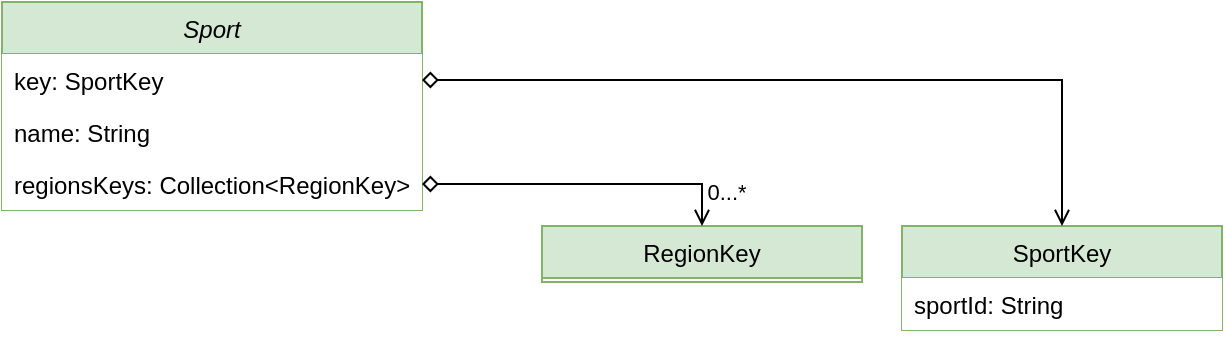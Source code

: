 <mxfile version="26.0.9" pages="8">
  <diagram name="Sport" id="K0u8gETqEqzT05I1XVtG">
    <mxGraphModel dx="1434" dy="836" grid="1" gridSize="10" guides="1" tooltips="1" connect="1" arrows="1" fold="1" page="1" pageScale="1" pageWidth="827" pageHeight="1169" math="0" shadow="0">
      <root>
        <mxCell id="_UAuNbgfbhMRq0pLeYgJ-0" />
        <mxCell id="_UAuNbgfbhMRq0pLeYgJ-1" parent="_UAuNbgfbhMRq0pLeYgJ-0" />
        <mxCell id="_UAuNbgfbhMRq0pLeYgJ-2" value="Sport" style="swimlane;fontStyle=2;align=center;verticalAlign=top;childLayout=stackLayout;horizontal=1;startSize=26;horizontalStack=0;resizeParent=1;resizeLast=0;collapsible=1;marginBottom=0;rounded=0;shadow=0;strokeWidth=1;fillColor=#d5e8d4;strokeColor=#82b366;" parent="_UAuNbgfbhMRq0pLeYgJ-1" vertex="1">
          <mxGeometry x="170" y="120" width="210" height="104" as="geometry">
            <mxRectangle x="220" y="120" width="160" height="26" as="alternateBounds" />
          </mxGeometry>
        </mxCell>
        <mxCell id="_UAuNbgfbhMRq0pLeYgJ-3" value="key: SportKey" style="text;align=left;verticalAlign=top;spacingLeft=4;spacingRight=4;overflow=hidden;rotatable=0;points=[[0,0.5],[1,0.5]];portConstraint=eastwest;fillColor=default;" parent="_UAuNbgfbhMRq0pLeYgJ-2" vertex="1">
          <mxGeometry y="26" width="210" height="26" as="geometry" />
        </mxCell>
        <mxCell id="_UAuNbgfbhMRq0pLeYgJ-4" value="name: String" style="text;align=left;verticalAlign=top;spacingLeft=4;spacingRight=4;overflow=hidden;rotatable=0;points=[[0,0.5],[1,0.5]];portConstraint=eastwest;rounded=0;shadow=0;html=0;fillColor=default;" parent="_UAuNbgfbhMRq0pLeYgJ-2" vertex="1">
          <mxGeometry y="52" width="210" height="26" as="geometry" />
        </mxCell>
        <mxCell id="_UAuNbgfbhMRq0pLeYgJ-5" value="regionsKeys: Collection&lt;RegionKey&gt;" style="text;align=left;verticalAlign=top;spacingLeft=4;spacingRight=4;overflow=hidden;rotatable=0;points=[[0,0.5],[1,0.5]];portConstraint=eastwest;rounded=0;shadow=0;html=0;fillColor=default;" parent="_UAuNbgfbhMRq0pLeYgJ-2" vertex="1">
          <mxGeometry y="78" width="210" height="26" as="geometry" />
        </mxCell>
        <mxCell id="_UAuNbgfbhMRq0pLeYgJ-19" value="SportKey" style="swimlane;fontStyle=0;align=center;verticalAlign=top;childLayout=stackLayout;horizontal=1;startSize=26;horizontalStack=0;resizeParent=1;resizeLast=0;collapsible=1;marginBottom=0;rounded=0;shadow=0;strokeWidth=1;fillColor=#d5e8d4;strokeColor=#82b366;" parent="_UAuNbgfbhMRq0pLeYgJ-1" vertex="1">
          <mxGeometry x="620" y="232" width="160" height="52" as="geometry">
            <mxRectangle x="550" y="140" width="160" height="26" as="alternateBounds" />
          </mxGeometry>
        </mxCell>
        <mxCell id="_UAuNbgfbhMRq0pLeYgJ-20" value="sportId: String" style="text;align=left;verticalAlign=top;spacingLeft=4;spacingRight=4;overflow=hidden;rotatable=0;points=[[0,0.5],[1,0.5]];portConstraint=eastwest;fillColor=default;" parent="_UAuNbgfbhMRq0pLeYgJ-19" vertex="1">
          <mxGeometry y="26" width="160" height="26" as="geometry" />
        </mxCell>
        <mxCell id="BsHFZ9sDkkTB9becvdWf-2" style="edgeStyle=orthogonalEdgeStyle;rounded=0;orthogonalLoop=1;jettySize=auto;html=1;exitX=1;exitY=0.5;exitDx=0;exitDy=0;entryX=0.5;entryY=0;entryDx=0;entryDy=0;shadow=0;flowAnimation=0;endArrow=open;endFill=0;startArrow=diamond;startFill=0;" parent="_UAuNbgfbhMRq0pLeYgJ-1" source="_UAuNbgfbhMRq0pLeYgJ-3" target="_UAuNbgfbhMRq0pLeYgJ-19" edge="1">
          <mxGeometry relative="1" as="geometry" />
        </mxCell>
        <mxCell id="bc0oco7cGxQSYpHmJ97P-0" value="RegionKey" style="swimlane;fontStyle=0;align=center;verticalAlign=top;childLayout=stackLayout;horizontal=1;startSize=26;horizontalStack=0;resizeParent=1;resizeLast=0;collapsible=1;marginBottom=0;rounded=0;shadow=0;strokeWidth=1;fillColor=#d5e8d4;strokeColor=#82b366;" parent="_UAuNbgfbhMRq0pLeYgJ-1" vertex="1">
          <mxGeometry x="440" y="232" width="160" height="28" as="geometry">
            <mxRectangle x="550" y="140" width="160" height="26" as="alternateBounds" />
          </mxGeometry>
        </mxCell>
        <mxCell id="bc0oco7cGxQSYpHmJ97P-2" style="edgeStyle=orthogonalEdgeStyle;rounded=0;orthogonalLoop=1;jettySize=auto;html=1;exitX=1;exitY=0.5;exitDx=0;exitDy=0;entryX=0.5;entryY=0;entryDx=0;entryDy=0;startArrow=diamond;startFill=0;endArrow=open;endFill=0;" parent="_UAuNbgfbhMRq0pLeYgJ-1" source="_UAuNbgfbhMRq0pLeYgJ-5" target="bc0oco7cGxQSYpHmJ97P-0" edge="1">
          <mxGeometry relative="1" as="geometry" />
        </mxCell>
        <mxCell id="bc0oco7cGxQSYpHmJ97P-3" value="0...*" style="edgeLabel;html=1;align=center;verticalAlign=middle;resizable=0;points=[];" parent="bc0oco7cGxQSYpHmJ97P-2" vertex="1" connectable="0">
          <mxGeometry x="0.522" y="-1" relative="1" as="geometry">
            <mxPoint x="29" y="3" as="offset" />
          </mxGeometry>
        </mxCell>
      </root>
    </mxGraphModel>
  </diagram>
  <diagram name="Region" id="EtZiHTnirMzBPRvuG5_l">
    <mxGraphModel dx="1434" dy="836" grid="1" gridSize="10" guides="1" tooltips="1" connect="1" arrows="1" fold="1" page="1" pageScale="1" pageWidth="827" pageHeight="1169" math="0" shadow="0">
      <root>
        <mxCell id="gdAcTT8jgWRYBy1URqxp-0" />
        <mxCell id="gdAcTT8jgWRYBy1URqxp-1" parent="gdAcTT8jgWRYBy1URqxp-0" />
        <mxCell id="owUOjnRkNgy_rRCOzz-K-0" value="Region" style="swimlane;fontStyle=2;align=center;verticalAlign=top;childLayout=stackLayout;horizontal=1;startSize=26;horizontalStack=0;resizeParent=1;resizeLast=0;collapsible=1;marginBottom=0;rounded=0;shadow=0;strokeWidth=1;fillColor=#d5e8d4;strokeColor=#82b366;" parent="gdAcTT8jgWRYBy1URqxp-1" vertex="1">
          <mxGeometry x="110" y="120" width="270" height="104" as="geometry">
            <mxRectangle x="220" y="120" width="160" height="26" as="alternateBounds" />
          </mxGeometry>
        </mxCell>
        <mxCell id="owUOjnRkNgy_rRCOzz-K-1" value="key: RegionKey" style="text;align=left;verticalAlign=top;spacingLeft=4;spacingRight=4;overflow=hidden;rotatable=0;points=[[0,0.5],[1,0.5]];portConstraint=eastwest;fillColor=default;" parent="owUOjnRkNgy_rRCOzz-K-0" vertex="1">
          <mxGeometry y="26" width="270" height="26" as="geometry" />
        </mxCell>
        <mxCell id="owUOjnRkNgy_rRCOzz-K-2" value="name: String" style="text;align=left;verticalAlign=top;spacingLeft=4;spacingRight=4;overflow=hidden;rotatable=0;points=[[0,0.5],[1,0.5]];portConstraint=eastwest;rounded=0;shadow=0;html=0;fillColor=default;" parent="owUOjnRkNgy_rRCOzz-K-0" vertex="1">
          <mxGeometry y="52" width="270" height="26" as="geometry" />
        </mxCell>
        <mxCell id="owUOjnRkNgy_rRCOzz-K-3" value="competitionsKeys: Collection&lt;CompetitionKey&gt;" style="text;align=left;verticalAlign=top;spacingLeft=4;spacingRight=4;overflow=hidden;rotatable=0;points=[[0,0.5],[1,0.5]];portConstraint=eastwest;rounded=0;shadow=0;html=0;fillColor=default;" parent="owUOjnRkNgy_rRCOzz-K-0" vertex="1">
          <mxGeometry y="78" width="270" height="26" as="geometry" />
        </mxCell>
        <mxCell id="owUOjnRkNgy_rRCOzz-K-4" value="RegionKey" style="swimlane;fontStyle=0;align=center;verticalAlign=top;childLayout=stackLayout;horizontal=1;startSize=26;horizontalStack=0;resizeParent=1;resizeLast=0;collapsible=1;marginBottom=0;rounded=0;shadow=0;strokeWidth=1;fillColor=#d5e8d4;strokeColor=#82b366;" parent="gdAcTT8jgWRYBy1URqxp-1" vertex="1">
          <mxGeometry x="620" y="232" width="160" height="78" as="geometry">
            <mxRectangle x="550" y="140" width="160" height="26" as="alternateBounds" />
          </mxGeometry>
        </mxCell>
        <mxCell id="owUOjnRkNgy_rRCOzz-K-5" value="sportId: String" style="text;align=left;verticalAlign=top;spacingLeft=4;spacingRight=4;overflow=hidden;rotatable=0;points=[[0,0.5],[1,0.5]];portConstraint=eastwest;fillColor=default;" parent="owUOjnRkNgy_rRCOzz-K-4" vertex="1">
          <mxGeometry y="26" width="160" height="26" as="geometry" />
        </mxCell>
        <mxCell id="owUOjnRkNgy_rRCOzz-K-10" value="regionId: String" style="text;align=left;verticalAlign=top;spacingLeft=4;spacingRight=4;overflow=hidden;rotatable=0;points=[[0,0.5],[1,0.5]];portConstraint=eastwest;fillColor=default;" parent="owUOjnRkNgy_rRCOzz-K-4" vertex="1">
          <mxGeometry y="52" width="160" height="26" as="geometry" />
        </mxCell>
        <mxCell id="owUOjnRkNgy_rRCOzz-K-6" style="edgeStyle=orthogonalEdgeStyle;rounded=0;orthogonalLoop=1;jettySize=auto;html=1;exitX=1;exitY=0.5;exitDx=0;exitDy=0;entryX=0.5;entryY=0;entryDx=0;entryDy=0;shadow=0;flowAnimation=0;endArrow=open;endFill=0;startArrow=diamond;startFill=0;" parent="gdAcTT8jgWRYBy1URqxp-1" source="owUOjnRkNgy_rRCOzz-K-1" target="owUOjnRkNgy_rRCOzz-K-4" edge="1">
          <mxGeometry relative="1" as="geometry" />
        </mxCell>
        <mxCell id="owUOjnRkNgy_rRCOzz-K-7" value="CompetitionKey" style="swimlane;fontStyle=0;align=center;verticalAlign=top;childLayout=stackLayout;horizontal=1;startSize=26;horizontalStack=0;resizeParent=1;resizeLast=0;collapsible=1;marginBottom=0;rounded=0;shadow=0;strokeWidth=1;fillColor=#d5e8d4;strokeColor=#82b366;" parent="gdAcTT8jgWRYBy1URqxp-1" vertex="1">
          <mxGeometry x="440" y="232" width="160" height="28" as="geometry">
            <mxRectangle x="550" y="140" width="160" height="26" as="alternateBounds" />
          </mxGeometry>
        </mxCell>
        <mxCell id="owUOjnRkNgy_rRCOzz-K-8" style="edgeStyle=orthogonalEdgeStyle;rounded=0;orthogonalLoop=1;jettySize=auto;html=1;exitX=1;exitY=0.5;exitDx=0;exitDy=0;entryX=0.5;entryY=0;entryDx=0;entryDy=0;startArrow=diamond;startFill=0;endArrow=open;endFill=0;" parent="gdAcTT8jgWRYBy1URqxp-1" source="owUOjnRkNgy_rRCOzz-K-3" target="owUOjnRkNgy_rRCOzz-K-7" edge="1">
          <mxGeometry relative="1" as="geometry" />
        </mxCell>
        <mxCell id="owUOjnRkNgy_rRCOzz-K-9" value="0...*" style="edgeLabel;html=1;align=center;verticalAlign=middle;resizable=0;points=[];" parent="owUOjnRkNgy_rRCOzz-K-8" vertex="1" connectable="0">
          <mxGeometry x="0.522" y="-1" relative="1" as="geometry">
            <mxPoint x="29" y="3" as="offset" />
          </mxGeometry>
        </mxCell>
      </root>
    </mxGraphModel>
  </diagram>
  <diagram name="Competition" id="h67EIEyqY9qM_rkqNTY8">
    <mxGraphModel dx="1434" dy="836" grid="1" gridSize="10" guides="1" tooltips="1" connect="1" arrows="1" fold="1" page="1" pageScale="1" pageWidth="827" pageHeight="1169" math="0" shadow="0">
      <root>
        <mxCell id="XTZNtk3s8Enpi33apoU5-0" />
        <mxCell id="XTZNtk3s8Enpi33apoU5-1" parent="XTZNtk3s8Enpi33apoU5-0" />
        <mxCell id="TnKACXVbd0Cd37XahhlX-0" value="Competition" style="swimlane;fontStyle=2;align=center;verticalAlign=top;childLayout=stackLayout;horizontal=1;startSize=26;horizontalStack=0;resizeParent=1;resizeLast=0;collapsible=1;marginBottom=0;rounded=0;shadow=0;strokeWidth=1;fillColor=#d5e8d4;strokeColor=#82b366;" parent="XTZNtk3s8Enpi33apoU5-1" vertex="1">
          <mxGeometry x="110" y="120" width="270" height="104" as="geometry">
            <mxRectangle x="220" y="120" width="160" height="26" as="alternateBounds" />
          </mxGeometry>
        </mxCell>
        <mxCell id="TnKACXVbd0Cd37XahhlX-1" value="key: CompetitionKey" style="text;align=left;verticalAlign=top;spacingLeft=4;spacingRight=4;overflow=hidden;rotatable=0;points=[[0,0.5],[1,0.5]];portConstraint=eastwest;fillColor=default;" parent="TnKACXVbd0Cd37XahhlX-0" vertex="1">
          <mxGeometry y="26" width="270" height="26" as="geometry" />
        </mxCell>
        <mxCell id="TnKACXVbd0Cd37XahhlX-2" value="name: String" style="text;align=left;verticalAlign=top;spacingLeft=4;spacingRight=4;overflow=hidden;rotatable=0;points=[[0,0.5],[1,0.5]];portConstraint=eastwest;rounded=0;shadow=0;html=0;fillColor=default;" parent="TnKACXVbd0Cd37XahhlX-0" vertex="1">
          <mxGeometry y="52" width="270" height="26" as="geometry" />
        </mxCell>
        <mxCell id="TnKACXVbd0Cd37XahhlX-3" value="seasonsKeys: Collection&lt;SeasonKey&gt;" style="text;align=left;verticalAlign=top;spacingLeft=4;spacingRight=4;overflow=hidden;rotatable=0;points=[[0,0.5],[1,0.5]];portConstraint=eastwest;rounded=0;shadow=0;html=0;fillColor=default;" parent="TnKACXVbd0Cd37XahhlX-0" vertex="1">
          <mxGeometry y="78" width="270" height="26" as="geometry" />
        </mxCell>
        <mxCell id="TnKACXVbd0Cd37XahhlX-4" value="CompetitionKey" style="swimlane;fontStyle=0;align=center;verticalAlign=top;childLayout=stackLayout;horizontal=1;startSize=26;horizontalStack=0;resizeParent=1;resizeLast=0;collapsible=1;marginBottom=0;rounded=0;shadow=0;strokeWidth=1;fillColor=#d5e8d4;strokeColor=#82b366;" parent="XTZNtk3s8Enpi33apoU5-1" vertex="1">
          <mxGeometry x="620" y="232" width="160" height="104" as="geometry">
            <mxRectangle x="550" y="140" width="160" height="26" as="alternateBounds" />
          </mxGeometry>
        </mxCell>
        <mxCell id="TnKACXVbd0Cd37XahhlX-5" value="sportId: String" style="text;align=left;verticalAlign=top;spacingLeft=4;spacingRight=4;overflow=hidden;rotatable=0;points=[[0,0.5],[1,0.5]];portConstraint=eastwest;fillColor=default;" parent="TnKACXVbd0Cd37XahhlX-4" vertex="1">
          <mxGeometry y="26" width="160" height="26" as="geometry" />
        </mxCell>
        <mxCell id="TnKACXVbd0Cd37XahhlX-6" value="regionId: String" style="text;align=left;verticalAlign=top;spacingLeft=4;spacingRight=4;overflow=hidden;rotatable=0;points=[[0,0.5],[1,0.5]];portConstraint=eastwest;fillColor=default;" parent="TnKACXVbd0Cd37XahhlX-4" vertex="1">
          <mxGeometry y="52" width="160" height="26" as="geometry" />
        </mxCell>
        <mxCell id="TnKACXVbd0Cd37XahhlX-11" value="competitionId: String" style="text;align=left;verticalAlign=top;spacingLeft=4;spacingRight=4;overflow=hidden;rotatable=0;points=[[0,0.5],[1,0.5]];portConstraint=eastwest;fillColor=default;" parent="TnKACXVbd0Cd37XahhlX-4" vertex="1">
          <mxGeometry y="78" width="160" height="26" as="geometry" />
        </mxCell>
        <mxCell id="TnKACXVbd0Cd37XahhlX-7" style="edgeStyle=orthogonalEdgeStyle;rounded=0;orthogonalLoop=1;jettySize=auto;html=1;exitX=1;exitY=0.5;exitDx=0;exitDy=0;entryX=0.5;entryY=0;entryDx=0;entryDy=0;shadow=0;flowAnimation=0;endArrow=open;endFill=0;startArrow=diamond;startFill=0;" parent="XTZNtk3s8Enpi33apoU5-1" source="TnKACXVbd0Cd37XahhlX-1" target="TnKACXVbd0Cd37XahhlX-4" edge="1">
          <mxGeometry relative="1" as="geometry" />
        </mxCell>
        <mxCell id="TnKACXVbd0Cd37XahhlX-8" value="SeasonKey" style="swimlane;fontStyle=0;align=center;verticalAlign=top;childLayout=stackLayout;horizontal=1;startSize=26;horizontalStack=0;resizeParent=1;resizeLast=0;collapsible=1;marginBottom=0;rounded=0;shadow=0;strokeWidth=1;fillColor=#d5e8d4;strokeColor=#82b366;" parent="XTZNtk3s8Enpi33apoU5-1" vertex="1">
          <mxGeometry x="440" y="232" width="160" height="28" as="geometry">
            <mxRectangle x="550" y="140" width="160" height="26" as="alternateBounds" />
          </mxGeometry>
        </mxCell>
        <mxCell id="TnKACXVbd0Cd37XahhlX-9" style="edgeStyle=orthogonalEdgeStyle;rounded=0;orthogonalLoop=1;jettySize=auto;html=1;exitX=1;exitY=0.5;exitDx=0;exitDy=0;entryX=0.5;entryY=0;entryDx=0;entryDy=0;startArrow=diamond;startFill=0;endArrow=open;endFill=0;" parent="XTZNtk3s8Enpi33apoU5-1" source="TnKACXVbd0Cd37XahhlX-3" target="TnKACXVbd0Cd37XahhlX-8" edge="1">
          <mxGeometry relative="1" as="geometry" />
        </mxCell>
        <mxCell id="TnKACXVbd0Cd37XahhlX-10" value="0...*" style="edgeLabel;html=1;align=center;verticalAlign=middle;resizable=0;points=[];" parent="TnKACXVbd0Cd37XahhlX-9" vertex="1" connectable="0">
          <mxGeometry x="0.522" y="-1" relative="1" as="geometry">
            <mxPoint x="29" y="3" as="offset" />
          </mxGeometry>
        </mxCell>
      </root>
    </mxGraphModel>
  </diagram>
  <diagram name="Season" id="HNo-GLTdC-ek60fQA1RD">
    <mxGraphModel dx="1434" dy="836" grid="1" gridSize="10" guides="1" tooltips="1" connect="1" arrows="1" fold="1" page="1" pageScale="1" pageWidth="827" pageHeight="1169" math="0" shadow="0">
      <root>
        <mxCell id="jDOepMvE2YRfekgljUuC-0" />
        <mxCell id="jDOepMvE2YRfekgljUuC-1" parent="jDOepMvE2YRfekgljUuC-0" />
        <mxCell id="GcBp7z5JtGSAVZSuPMZ5-0" value="Season" style="swimlane;fontStyle=2;align=center;verticalAlign=top;childLayout=stackLayout;horizontal=1;startSize=26;horizontalStack=0;resizeParent=1;resizeLast=0;collapsible=1;marginBottom=0;rounded=0;shadow=0;strokeWidth=1;fillColor=#d5e8d4;strokeColor=#82b366;" parent="jDOepMvE2YRfekgljUuC-1" vertex="1">
          <mxGeometry x="110" y="120" width="270" height="130" as="geometry">
            <mxRectangle x="220" y="120" width="160" height="26" as="alternateBounds" />
          </mxGeometry>
        </mxCell>
        <mxCell id="GcBp7z5JtGSAVZSuPMZ5-1" value="key: SeasonKey" style="text;align=left;verticalAlign=top;spacingLeft=4;spacingRight=4;overflow=hidden;rotatable=0;points=[[0,0.5],[1,0.5]];portConstraint=eastwest;fillColor=default;" parent="GcBp7z5JtGSAVZSuPMZ5-0" vertex="1">
          <mxGeometry y="26" width="270" height="26" as="geometry" />
        </mxCell>
        <mxCell id="GcBp7z5JtGSAVZSuPMZ5-2" value="initYear: int" style="text;align=left;verticalAlign=top;spacingLeft=4;spacingRight=4;overflow=hidden;rotatable=0;points=[[0,0.5],[1,0.5]];portConstraint=eastwest;rounded=0;shadow=0;html=0;fillColor=default;" parent="GcBp7z5JtGSAVZSuPMZ5-0" vertex="1">
          <mxGeometry y="52" width="270" height="26" as="geometry" />
        </mxCell>
        <mxCell id="1bbK9s_u29iCXOMx68Sb-0" value="endYear: int" style="text;align=left;verticalAlign=top;spacingLeft=4;spacingRight=4;overflow=hidden;rotatable=0;points=[[0,0.5],[1,0.5]];portConstraint=eastwest;rounded=0;shadow=0;html=0;fillColor=default;" parent="GcBp7z5JtGSAVZSuPMZ5-0" vertex="1">
          <mxGeometry y="78" width="270" height="26" as="geometry" />
        </mxCell>
        <mxCell id="GcBp7z5JtGSAVZSuPMZ5-3" value="matchesKeys: Collection&lt;MatchKey&gt;" style="text;align=left;verticalAlign=top;spacingLeft=4;spacingRight=4;overflow=hidden;rotatable=0;points=[[0,0.5],[1,0.5]];portConstraint=eastwest;rounded=0;shadow=0;html=0;fillColor=default;" parent="GcBp7z5JtGSAVZSuPMZ5-0" vertex="1">
          <mxGeometry y="104" width="270" height="26" as="geometry" />
        </mxCell>
        <mxCell id="GcBp7z5JtGSAVZSuPMZ5-4" value="SeasonKey" style="swimlane;fontStyle=0;align=center;verticalAlign=top;childLayout=stackLayout;horizontal=1;startSize=26;horizontalStack=0;resizeParent=1;resizeLast=0;collapsible=1;marginBottom=0;rounded=0;shadow=0;strokeWidth=1;fillColor=#d5e8d4;strokeColor=#82b366;" parent="jDOepMvE2YRfekgljUuC-1" vertex="1">
          <mxGeometry x="620" y="266" width="160" height="130" as="geometry">
            <mxRectangle x="550" y="140" width="160" height="26" as="alternateBounds" />
          </mxGeometry>
        </mxCell>
        <mxCell id="GcBp7z5JtGSAVZSuPMZ5-5" value="sportId: String" style="text;align=left;verticalAlign=top;spacingLeft=4;spacingRight=4;overflow=hidden;rotatable=0;points=[[0,0.5],[1,0.5]];portConstraint=eastwest;fillColor=default;" parent="GcBp7z5JtGSAVZSuPMZ5-4" vertex="1">
          <mxGeometry y="26" width="160" height="26" as="geometry" />
        </mxCell>
        <mxCell id="GcBp7z5JtGSAVZSuPMZ5-6" value="regionId: String" style="text;align=left;verticalAlign=top;spacingLeft=4;spacingRight=4;overflow=hidden;rotatable=0;points=[[0,0.5],[1,0.5]];portConstraint=eastwest;fillColor=default;" parent="GcBp7z5JtGSAVZSuPMZ5-4" vertex="1">
          <mxGeometry y="52" width="160" height="26" as="geometry" />
        </mxCell>
        <mxCell id="GcBp7z5JtGSAVZSuPMZ5-7" value="competitionId: String" style="text;align=left;verticalAlign=top;spacingLeft=4;spacingRight=4;overflow=hidden;rotatable=0;points=[[0,0.5],[1,0.5]];portConstraint=eastwest;fillColor=default;" parent="GcBp7z5JtGSAVZSuPMZ5-4" vertex="1">
          <mxGeometry y="78" width="160" height="26" as="geometry" />
        </mxCell>
        <mxCell id="GcBp7z5JtGSAVZSuPMZ5-12" value="seasonId: String" style="text;align=left;verticalAlign=top;spacingLeft=4;spacingRight=4;overflow=hidden;rotatable=0;points=[[0,0.5],[1,0.5]];portConstraint=eastwest;fillColor=default;" parent="GcBp7z5JtGSAVZSuPMZ5-4" vertex="1">
          <mxGeometry y="104" width="160" height="26" as="geometry" />
        </mxCell>
        <mxCell id="GcBp7z5JtGSAVZSuPMZ5-8" style="edgeStyle=orthogonalEdgeStyle;rounded=0;orthogonalLoop=1;jettySize=auto;html=1;exitX=1;exitY=0.5;exitDx=0;exitDy=0;entryX=0.5;entryY=0;entryDx=0;entryDy=0;shadow=0;flowAnimation=0;endArrow=open;endFill=0;startArrow=diamond;startFill=0;" parent="jDOepMvE2YRfekgljUuC-1" source="GcBp7z5JtGSAVZSuPMZ5-1" target="GcBp7z5JtGSAVZSuPMZ5-4" edge="1">
          <mxGeometry relative="1" as="geometry" />
        </mxCell>
        <mxCell id="GcBp7z5JtGSAVZSuPMZ5-9" value="MatchKey" style="swimlane;fontStyle=0;align=center;verticalAlign=top;childLayout=stackLayout;horizontal=1;startSize=26;horizontalStack=0;resizeParent=1;resizeLast=0;collapsible=1;marginBottom=0;rounded=0;shadow=0;strokeWidth=1;fillColor=#d5e8d4;strokeColor=#82b366;" parent="jDOepMvE2YRfekgljUuC-1" vertex="1">
          <mxGeometry x="440" y="266" width="160" height="28" as="geometry">
            <mxRectangle x="550" y="140" width="160" height="26" as="alternateBounds" />
          </mxGeometry>
        </mxCell>
        <mxCell id="GcBp7z5JtGSAVZSuPMZ5-10" style="edgeStyle=orthogonalEdgeStyle;rounded=0;orthogonalLoop=1;jettySize=auto;html=1;exitX=1;exitY=0.5;exitDx=0;exitDy=0;entryX=0.5;entryY=0;entryDx=0;entryDy=0;startArrow=diamond;startFill=0;endArrow=open;endFill=0;" parent="jDOepMvE2YRfekgljUuC-1" source="GcBp7z5JtGSAVZSuPMZ5-3" target="GcBp7z5JtGSAVZSuPMZ5-9" edge="1">
          <mxGeometry relative="1" as="geometry" />
        </mxCell>
        <mxCell id="GcBp7z5JtGSAVZSuPMZ5-11" value="0...*" style="edgeLabel;html=1;align=center;verticalAlign=middle;resizable=0;points=[];" parent="GcBp7z5JtGSAVZSuPMZ5-10" vertex="1" connectable="0">
          <mxGeometry x="0.522" y="-1" relative="1" as="geometry">
            <mxPoint x="22" y="9" as="offset" />
          </mxGeometry>
        </mxCell>
      </root>
    </mxGraphModel>
  </diagram>
  <diagram name="Match" id="kGZ_6tTHIfi73KVHb9FR">
    <mxGraphModel dx="2876" dy="1194" grid="1" gridSize="10" guides="1" tooltips="1" connect="1" arrows="1" fold="1" page="1" pageScale="1" pageWidth="827" pageHeight="1169" math="0" shadow="0">
      <root>
        <mxCell id="6-enNTwALZi0Vq30tCtW-0" />
        <mxCell id="6-enNTwALZi0Vq30tCtW-1" parent="6-enNTwALZi0Vq30tCtW-0" />
        <mxCell id="oCtrtfSSTyAlaGLol4Ij-6" style="edgeStyle=orthogonalEdgeStyle;rounded=0;orthogonalLoop=1;jettySize=auto;html=1;exitX=1;exitY=0.5;exitDx=0;exitDy=0;entryX=0.5;entryY=0;entryDx=0;entryDy=0;endArrow=open;endFill=0;startArrow=diamond;startFill=0;" parent="6-enNTwALZi0Vq30tCtW-1" target="ll-C6VMd7UefL1fqzEi4-17" edge="1">
          <mxGeometry relative="1" as="geometry">
            <mxPoint x="289" y="341" as="sourcePoint" />
          </mxGeometry>
        </mxCell>
        <mxCell id="oCtrtfSSTyAlaGLol4Ij-10" value="0...*" style="edgeLabel;html=1;align=center;verticalAlign=middle;resizable=0;points=[];" parent="oCtrtfSSTyAlaGLol4Ij-6" vertex="1" connectable="0">
          <mxGeometry x="0.47" y="-4" relative="1" as="geometry">
            <mxPoint x="19" y="135" as="offset" />
          </mxGeometry>
        </mxCell>
        <mxCell id="EFTLTyLNBo0vtJlkscVF-17" style="edgeStyle=orthogonalEdgeStyle;rounded=0;orthogonalLoop=1;jettySize=auto;html=1;exitX=0;exitY=0.75;exitDx=0;exitDy=0;entryX=0.75;entryY=0;entryDx=0;entryDy=0;startArrow=diamond;startFill=0;endArrow=open;endFill=0;" edge="1" parent="6-enNTwALZi0Vq30tCtW-1" source="ll-C6VMd7UefL1fqzEi4-0" target="EFTLTyLNBo0vtJlkscVF-7">
          <mxGeometry relative="1" as="geometry" />
        </mxCell>
        <mxCell id="ll-C6VMd7UefL1fqzEi4-0" value="Match" style="swimlane;fontStyle=2;align=center;verticalAlign=top;childLayout=stackLayout;horizontal=1;startSize=26;horizontalStack=0;resizeParent=1;resizeLast=0;collapsible=1;marginBottom=0;rounded=0;shadow=0;strokeWidth=1;fillColor=#d5e8d4;strokeColor=#82b366;" parent="6-enNTwALZi0Vq30tCtW-1" vertex="1">
          <mxGeometry x="18" y="120" width="270" height="442" as="geometry">
            <mxRectangle x="220" y="120" width="160" height="26" as="alternateBounds" />
          </mxGeometry>
        </mxCell>
        <mxCell id="ll-C6VMd7UefL1fqzEi4-1" value="key: MatchKey" style="text;align=left;verticalAlign=top;spacingLeft=4;spacingRight=4;overflow=hidden;rotatable=0;points=[[0,0.5],[1,0.5]];portConstraint=eastwest;fillColor=default;" parent="ll-C6VMd7UefL1fqzEi4-0" vertex="1">
          <mxGeometry y="26" width="270" height="26" as="geometry" />
        </mxCell>
        <mxCell id="ll-C6VMd7UefL1fqzEi4-2" value="homeTeamKey: TeamKey" style="text;align=left;verticalAlign=top;spacingLeft=4;spacingRight=4;overflow=hidden;rotatable=0;points=[[0,0.5],[1,0.5]];portConstraint=eastwest;rounded=0;shadow=0;html=0;fillColor=default;" parent="ll-C6VMd7UefL1fqzEi4-0" vertex="1">
          <mxGeometry y="52" width="270" height="26" as="geometry" />
        </mxCell>
        <mxCell id="ll-C6VMd7UefL1fqzEi4-3" value="awayTeamKey: TeamKey" style="text;align=left;verticalAlign=top;spacingLeft=4;spacingRight=4;overflow=hidden;rotatable=0;points=[[0,0.5],[1,0.5]];portConstraint=eastwest;rounded=0;shadow=0;html=0;fillColor=default;" parent="ll-C6VMd7UefL1fqzEi4-0" vertex="1">
          <mxGeometry y="78" width="270" height="26" as="geometry" />
        </mxCell>
        <mxCell id="ll-C6VMd7UefL1fqzEi4-4" value="homeTeamGoals: int" style="text;align=left;verticalAlign=top;spacingLeft=4;spacingRight=4;overflow=hidden;rotatable=0;points=[[0,0.5],[1,0.5]];portConstraint=eastwest;rounded=0;shadow=0;html=0;fillColor=default;" parent="ll-C6VMd7UefL1fqzEi4-0" vertex="1">
          <mxGeometry y="104" width="270" height="26" as="geometry" />
        </mxCell>
        <mxCell id="ll-C6VMd7UefL1fqzEi4-5" value="awayTeamGoals: int" style="text;align=left;verticalAlign=top;spacingLeft=4;spacingRight=4;overflow=hidden;rotatable=0;points=[[0,0.5],[1,0.5]];portConstraint=eastwest;rounded=0;shadow=0;html=0;fillColor=default;" parent="ll-C6VMd7UefL1fqzEi4-0" vertex="1">
          <mxGeometry y="130" width="270" height="26" as="geometry" />
        </mxCell>
        <mxCell id="ll-C6VMd7UefL1fqzEi4-6" value="date: Date" style="text;align=left;verticalAlign=top;spacingLeft=4;spacingRight=4;overflow=hidden;rotatable=0;points=[[0,0.5],[1,0.5]];portConstraint=eastwest;rounded=0;shadow=0;html=0;fillColor=default;" parent="ll-C6VMd7UefL1fqzEi4-0" vertex="1">
          <mxGeometry y="156" width="270" height="26" as="geometry" />
        </mxCell>
        <mxCell id="oCtrtfSSTyAlaGLol4Ij-0" value="firstHalfEvents: Collection&lt;Event&gt;" style="text;align=left;verticalAlign=top;spacingLeft=4;spacingRight=4;overflow=hidden;rotatable=0;points=[[0,0.5],[1,0.5]];portConstraint=eastwest;rounded=0;shadow=0;html=0;fillColor=default;" parent="ll-C6VMd7UefL1fqzEi4-0" vertex="1">
          <mxGeometry y="182" width="270" height="26" as="geometry" />
        </mxCell>
        <mxCell id="oCtrtfSSTyAlaGLol4Ij-1" value="secondHalfEvents: Collection&lt;Event&gt;" style="text;align=left;verticalAlign=top;spacingLeft=4;spacingRight=4;overflow=hidden;rotatable=0;points=[[0,0.5],[1,0.5]];portConstraint=eastwest;rounded=0;shadow=0;html=0;fillColor=default;" parent="ll-C6VMd7UefL1fqzEi4-0" vertex="1">
          <mxGeometry y="208" width="270" height="26" as="geometry" />
        </mxCell>
        <mxCell id="oCtrtfSSTyAlaGLol4Ij-2" value="extraTimeEvents: Collection&lt;Event&gt;" style="text;align=left;verticalAlign=top;spacingLeft=4;spacingRight=4;overflow=hidden;rotatable=0;points=[[0,0.5],[1,0.5]];portConstraint=eastwest;rounded=0;shadow=0;html=0;fillColor=default;" parent="ll-C6VMd7UefL1fqzEi4-0" vertex="1">
          <mxGeometry y="234" width="270" height="26" as="geometry" />
        </mxCell>
        <mxCell id="oCtrtfSSTyAlaGLol4Ij-3" value="penalties: Collection&lt;Penalty&gt;" style="text;align=left;verticalAlign=top;spacingLeft=4;spacingRight=4;overflow=hidden;rotatable=0;points=[[0,0.5],[1,0.5]];portConstraint=eastwest;rounded=0;shadow=0;html=0;fillColor=default;" parent="ll-C6VMd7UefL1fqzEi4-0" vertex="1">
          <mxGeometry y="260" width="270" height="26" as="geometry" />
        </mxCell>
        <mxCell id="EFTLTyLNBo0vtJlkscVF-1" value="homeCoachPlayerKey: PlayerKey" style="text;align=left;verticalAlign=top;spacingLeft=4;spacingRight=4;overflow=hidden;rotatable=0;points=[[0,0.5],[1,0.5]];portConstraint=eastwest;rounded=0;shadow=0;html=0;fillColor=default;" vertex="1" parent="ll-C6VMd7UefL1fqzEi4-0">
          <mxGeometry y="286" width="270" height="26" as="geometry" />
        </mxCell>
        <mxCell id="EFTLTyLNBo0vtJlkscVF-2" value="awayCoachPlayerKey: PlayerKey" style="text;align=left;verticalAlign=top;spacingLeft=4;spacingRight=4;overflow=hidden;rotatable=0;points=[[0,0.5],[1,0.5]];portConstraint=eastwest;rounded=0;shadow=0;html=0;fillColor=default;" vertex="1" parent="ll-C6VMd7UefL1fqzEi4-0">
          <mxGeometry y="312" width="270" height="26" as="geometry" />
        </mxCell>
        <mxCell id="EFTLTyLNBo0vtJlkscVF-3" value="homeLineupPlayersKeys: Collection&lt;PlayerKey&gt;" style="text;align=left;verticalAlign=top;spacingLeft=4;spacingRight=4;overflow=hidden;rotatable=0;points=[[0,0.5],[1,0.5]];portConstraint=eastwest;rounded=0;shadow=0;html=0;fillColor=default;" vertex="1" parent="ll-C6VMd7UefL1fqzEi4-0">
          <mxGeometry y="338" width="270" height="26" as="geometry" />
        </mxCell>
        <mxCell id="EFTLTyLNBo0vtJlkscVF-4" value="awayLineupPlayersKeys: Collection&lt;PlayerKey&gt;" style="text;align=left;verticalAlign=top;spacingLeft=4;spacingRight=4;overflow=hidden;rotatable=0;points=[[0,0.5],[1,0.5]];portConstraint=eastwest;rounded=0;shadow=0;html=0;fillColor=default;" vertex="1" parent="ll-C6VMd7UefL1fqzEi4-0">
          <mxGeometry y="364" width="270" height="26" as="geometry" />
        </mxCell>
        <mxCell id="EFTLTyLNBo0vtJlkscVF-5" value="homeBenchPlayersKeys: Collection&lt;PlayerKey&gt;" style="text;align=left;verticalAlign=top;spacingLeft=4;spacingRight=4;overflow=hidden;rotatable=0;points=[[0,0.5],[1,0.5]];portConstraint=eastwest;rounded=0;shadow=0;html=0;fillColor=default;" vertex="1" parent="ll-C6VMd7UefL1fqzEi4-0">
          <mxGeometry y="390" width="270" height="26" as="geometry" />
        </mxCell>
        <mxCell id="EFTLTyLNBo0vtJlkscVF-6" value="awayBenchPlayersKeys: Collection&lt;PlayerKey&gt;" style="text;align=left;verticalAlign=top;spacingLeft=4;spacingRight=4;overflow=hidden;rotatable=0;points=[[0,0.5],[1,0.5]];portConstraint=eastwest;rounded=0;shadow=0;html=0;fillColor=default;" vertex="1" parent="ll-C6VMd7UefL1fqzEi4-0">
          <mxGeometry y="416" width="270" height="26" as="geometry" />
        </mxCell>
        <mxCell id="ll-C6VMd7UefL1fqzEi4-7" value="MatchKey" style="swimlane;fontStyle=0;align=center;verticalAlign=top;childLayout=stackLayout;horizontal=1;startSize=26;horizontalStack=0;resizeParent=1;resizeLast=0;collapsible=1;marginBottom=0;rounded=0;shadow=0;strokeWidth=1;fillColor=#d5e8d4;strokeColor=#82b366;" parent="6-enNTwALZi0Vq30tCtW-1" vertex="1">
          <mxGeometry x="780" y="599" width="160" height="52" as="geometry">
            <mxRectangle x="550" y="140" width="160" height="26" as="alternateBounds" />
          </mxGeometry>
        </mxCell>
        <mxCell id="ll-C6VMd7UefL1fqzEi4-8" value="matchId: String" style="text;align=left;verticalAlign=top;spacingLeft=4;spacingRight=4;overflow=hidden;rotatable=0;points=[[0,0.5],[1,0.5]];portConstraint=eastwest;fillColor=default;" parent="ll-C6VMd7UefL1fqzEi4-7" vertex="1">
          <mxGeometry y="26" width="160" height="26" as="geometry" />
        </mxCell>
        <mxCell id="ll-C6VMd7UefL1fqzEi4-10" style="edgeStyle=orthogonalEdgeStyle;rounded=0;orthogonalLoop=1;jettySize=auto;html=1;exitX=1;exitY=0.5;exitDx=0;exitDy=0;entryX=0.5;entryY=0;entryDx=0;entryDy=0;shadow=0;flowAnimation=0;endArrow=open;endFill=0;startArrow=diamond;startFill=0;" parent="6-enNTwALZi0Vq30tCtW-1" target="ll-C6VMd7UefL1fqzEi4-7" edge="1">
          <mxGeometry relative="1" as="geometry">
            <mxPoint x="289" y="159" as="sourcePoint" />
          </mxGeometry>
        </mxCell>
        <mxCell id="ll-C6VMd7UefL1fqzEi4-15" value="TeamKey" style="swimlane;fontStyle=0;align=center;verticalAlign=top;childLayout=stackLayout;horizontal=1;startSize=26;horizontalStack=0;resizeParent=1;resizeLast=0;collapsible=1;marginBottom=0;rounded=0;shadow=0;strokeWidth=1;fillColor=#d5e8d4;strokeColor=#82b366;" parent="6-enNTwALZi0Vq30tCtW-1" vertex="1">
          <mxGeometry x="600" y="599" width="160" height="27" as="geometry">
            <mxRectangle x="550" y="140" width="160" height="26" as="alternateBounds" />
          </mxGeometry>
        </mxCell>
        <mxCell id="ll-C6VMd7UefL1fqzEi4-17" value="Event" style="swimlane;fontStyle=0;align=center;verticalAlign=top;childLayout=stackLayout;horizontal=1;startSize=26;horizontalStack=0;resizeParent=1;resizeLast=0;collapsible=1;marginBottom=0;rounded=0;shadow=0;strokeWidth=1;fillColor=#d5e8d4;strokeColor=#82b366;" parent="6-enNTwALZi0Vq30tCtW-1" vertex="1">
          <mxGeometry x="448" y="655.67" width="160" height="27" as="geometry">
            <mxRectangle x="550" y="140" width="160" height="26" as="alternateBounds" />
          </mxGeometry>
        </mxCell>
        <mxCell id="ll-C6VMd7UefL1fqzEi4-19" style="edgeStyle=orthogonalEdgeStyle;rounded=0;orthogonalLoop=1;jettySize=auto;html=1;exitX=1;exitY=0.5;exitDx=0;exitDy=0;entryX=0.75;entryY=0;entryDx=0;entryDy=0;endArrow=open;endFill=0;startArrow=diamond;startFill=0;" parent="6-enNTwALZi0Vq30tCtW-1" target="ll-C6VMd7UefL1fqzEi4-15" edge="1">
          <mxGeometry relative="1" as="geometry">
            <mxPoint x="289" y="185" as="sourcePoint" />
          </mxGeometry>
        </mxCell>
        <mxCell id="ll-C6VMd7UefL1fqzEi4-20" style="edgeStyle=orthogonalEdgeStyle;rounded=0;orthogonalLoop=1;jettySize=auto;html=1;exitX=1;exitY=0.5;exitDx=0;exitDy=0;entryX=0.25;entryY=0;entryDx=0;entryDy=0;endArrow=open;endFill=0;startArrow=diamond;startFill=0;" parent="6-enNTwALZi0Vq30tCtW-1" target="ll-C6VMd7UefL1fqzEi4-15" edge="1">
          <mxGeometry relative="1" as="geometry">
            <mxPoint x="289" y="211" as="sourcePoint" />
          </mxGeometry>
        </mxCell>
        <mxCell id="oCtrtfSSTyAlaGLol4Ij-4" value="Penalty" style="swimlane;fontStyle=0;align=center;verticalAlign=top;childLayout=stackLayout;horizontal=1;startSize=26;horizontalStack=0;resizeParent=1;resizeLast=0;collapsible=1;marginBottom=0;rounded=0;shadow=0;strokeWidth=1;fillColor=#d5e8d4;strokeColor=#82b366;" parent="6-enNTwALZi0Vq30tCtW-1" vertex="1">
          <mxGeometry x="300" y="611.5" width="160" height="27" as="geometry">
            <mxRectangle x="550" y="140" width="160" height="26" as="alternateBounds" />
          </mxGeometry>
        </mxCell>
        <mxCell id="oCtrtfSSTyAlaGLol4Ij-5" style="edgeStyle=orthogonalEdgeStyle;rounded=0;orthogonalLoop=1;jettySize=auto;html=1;exitX=1;exitY=0.5;exitDx=0;exitDy=0;entryX=0.75;entryY=0;entryDx=0;entryDy=0;endArrow=open;endFill=0;startArrow=diamond;startFill=0;" parent="6-enNTwALZi0Vq30tCtW-1" target="ll-C6VMd7UefL1fqzEi4-17" edge="1">
          <mxGeometry relative="1" as="geometry">
            <mxPoint x="481" y="370" as="targetPoint" />
            <mxPoint x="289" y="315" as="sourcePoint" />
          </mxGeometry>
        </mxCell>
        <mxCell id="oCtrtfSSTyAlaGLol4Ij-9" value="0...*" style="edgeLabel;html=1;align=center;verticalAlign=middle;resizable=0;points=[];" parent="oCtrtfSSTyAlaGLol4Ij-5" vertex="1" connectable="0">
          <mxGeometry x="0.358" y="2" relative="1" as="geometry">
            <mxPoint x="10" y="191" as="offset" />
          </mxGeometry>
        </mxCell>
        <mxCell id="oCtrtfSSTyAlaGLol4Ij-7" style="edgeStyle=orthogonalEdgeStyle;rounded=0;orthogonalLoop=1;jettySize=auto;html=1;exitX=1;exitY=0.5;exitDx=0;exitDy=0;entryX=0.25;entryY=0;entryDx=0;entryDy=0;endArrow=open;endFill=0;startArrow=diamond;startFill=0;" parent="6-enNTwALZi0Vq30tCtW-1" target="ll-C6VMd7UefL1fqzEi4-17" edge="1">
          <mxGeometry relative="1" as="geometry">
            <mxPoint x="289" y="367" as="sourcePoint" />
          </mxGeometry>
        </mxCell>
        <mxCell id="oCtrtfSSTyAlaGLol4Ij-11" value="0...*" style="edgeLabel;html=1;align=center;verticalAlign=middle;resizable=0;points=[];" parent="oCtrtfSSTyAlaGLol4Ij-7" vertex="1" connectable="0">
          <mxGeometry x="0.407" y="-2" relative="1" as="geometry">
            <mxPoint x="14" y="133" as="offset" />
          </mxGeometry>
        </mxCell>
        <mxCell id="oCtrtfSSTyAlaGLol4Ij-8" style="edgeStyle=orthogonalEdgeStyle;rounded=0;orthogonalLoop=1;jettySize=auto;html=1;exitX=1;exitY=0.5;exitDx=0;exitDy=0;entryX=0.75;entryY=0;entryDx=0;entryDy=0;endArrow=open;endFill=0;startArrow=diamond;startFill=0;" parent="6-enNTwALZi0Vq30tCtW-1" target="oCtrtfSSTyAlaGLol4Ij-4" edge="1">
          <mxGeometry relative="1" as="geometry">
            <mxPoint x="289" y="393" as="sourcePoint" />
          </mxGeometry>
        </mxCell>
        <mxCell id="EFTLTyLNBo0vtJlkscVF-7" value="PlayerKey" style="swimlane;fontStyle=0;align=center;verticalAlign=top;childLayout=stackLayout;horizontal=1;startSize=26;horizontalStack=0;resizeParent=1;resizeLast=0;collapsible=1;marginBottom=0;rounded=0;shadow=0;strokeWidth=1;fillColor=#d5e8d4;strokeColor=#82b366;" vertex="1" parent="6-enNTwALZi0Vq30tCtW-1">
          <mxGeometry x="-230" y="471" width="160" height="27" as="geometry">
            <mxRectangle x="550" y="140" width="160" height="26" as="alternateBounds" />
          </mxGeometry>
        </mxCell>
        <mxCell id="EFTLTyLNBo0vtJlkscVF-16" style="edgeStyle=orthogonalEdgeStyle;rounded=0;orthogonalLoop=1;jettySize=auto;html=1;exitX=0;exitY=0.5;exitDx=0;exitDy=0;entryX=0.25;entryY=0;entryDx=0;entryDy=0;endArrow=open;endFill=0;startArrow=diamond;startFill=0;" edge="1" parent="6-enNTwALZi0Vq30tCtW-1" source="EFTLTyLNBo0vtJlkscVF-1" target="EFTLTyLNBo0vtJlkscVF-7">
          <mxGeometry relative="1" as="geometry" />
        </mxCell>
        <mxCell id="EFTLTyLNBo0vtJlkscVF-18" style="edgeStyle=orthogonalEdgeStyle;rounded=0;orthogonalLoop=1;jettySize=auto;html=1;exitX=0;exitY=0.5;exitDx=0;exitDy=0;entryX=0.25;entryY=1;entryDx=0;entryDy=0;endArrow=open;endFill=0;startArrow=diamond;startFill=0;" edge="1" parent="6-enNTwALZi0Vq30tCtW-1" source="EFTLTyLNBo0vtJlkscVF-6" target="EFTLTyLNBo0vtJlkscVF-7">
          <mxGeometry relative="1" as="geometry" />
        </mxCell>
        <mxCell id="EFTLTyLNBo0vtJlkscVF-19" style="edgeStyle=orthogonalEdgeStyle;rounded=0;orthogonalLoop=1;jettySize=auto;html=1;exitX=0;exitY=0.5;exitDx=0;exitDy=0;entryX=0.75;entryY=1;entryDx=0;entryDy=0;endArrow=open;endFill=0;startArrow=diamond;startFill=0;" edge="1" parent="6-enNTwALZi0Vq30tCtW-1" source="EFTLTyLNBo0vtJlkscVF-5" target="EFTLTyLNBo0vtJlkscVF-7">
          <mxGeometry relative="1" as="geometry" />
        </mxCell>
        <mxCell id="EFTLTyLNBo0vtJlkscVF-20" style="edgeStyle=orthogonalEdgeStyle;rounded=0;orthogonalLoop=1;jettySize=auto;html=1;exitX=0;exitY=0.5;exitDx=0;exitDy=0;entryX=1;entryY=0.25;entryDx=0;entryDy=0;endArrow=open;endFill=0;startArrow=diamond;startFill=0;" edge="1" parent="6-enNTwALZi0Vq30tCtW-1" source="EFTLTyLNBo0vtJlkscVF-3" target="EFTLTyLNBo0vtJlkscVF-7">
          <mxGeometry relative="1" as="geometry">
            <mxPoint x="-40" y="500" as="targetPoint" />
          </mxGeometry>
        </mxCell>
        <mxCell id="EFTLTyLNBo0vtJlkscVF-22" value="0...*" style="edgeLabel;html=1;align=center;verticalAlign=middle;resizable=0;points=[];" vertex="1" connectable="0" parent="EFTLTyLNBo0vtJlkscVF-20">
          <mxGeometry x="-0.532" y="2" relative="1" as="geometry">
            <mxPoint x="-46" y="-4" as="offset" />
          </mxGeometry>
        </mxCell>
        <mxCell id="EFTLTyLNBo0vtJlkscVF-21" style="edgeStyle=orthogonalEdgeStyle;rounded=0;orthogonalLoop=1;jettySize=auto;html=1;exitX=0;exitY=0.5;exitDx=0;exitDy=0;entryX=1;entryY=0.75;entryDx=0;entryDy=0;endArrow=open;endFill=0;startArrow=diamond;startFill=0;" edge="1" parent="6-enNTwALZi0Vq30tCtW-1" source="EFTLTyLNBo0vtJlkscVF-4" target="EFTLTyLNBo0vtJlkscVF-7">
          <mxGeometry relative="1" as="geometry" />
        </mxCell>
        <mxCell id="EFTLTyLNBo0vtJlkscVF-23" value="0...*" style="edgeLabel;html=1;align=center;verticalAlign=middle;resizable=0;points=[];" vertex="1" connectable="0" parent="6-enNTwALZi0Vq30tCtW-1">
          <mxGeometry x="-50.0" y="498" as="geometry" />
        </mxCell>
        <mxCell id="EFTLTyLNBo0vtJlkscVF-24" value="0...*" style="edgeLabel;html=1;align=center;verticalAlign=middle;resizable=0;points=[];" vertex="1" connectable="0" parent="6-enNTwALZi0Vq30tCtW-1">
          <mxGeometry x="-90.0" y="510" as="geometry" />
        </mxCell>
        <mxCell id="EFTLTyLNBo0vtJlkscVF-25" value="0...*" style="edgeLabel;html=1;align=center;verticalAlign=middle;resizable=0;points=[];" vertex="1" connectable="0" parent="6-enNTwALZi0Vq30tCtW-1">
          <mxGeometry x="-170.0" y="510" as="geometry" />
        </mxCell>
      </root>
    </mxGraphModel>
  </diagram>
  <diagram name="Event" id="7A3LpWlYxA9aVYxRoMb2">
    <mxGraphModel dx="2261" dy="836" grid="1" gridSize="10" guides="1" tooltips="1" connect="1" arrows="1" fold="1" page="1" pageScale="1" pageWidth="827" pageHeight="1169" math="0" shadow="0">
      <root>
        <mxCell id="mO-IK6Tji97R9yf996be-0" />
        <mxCell id="mO-IK6Tji97R9yf996be-1" parent="mO-IK6Tji97R9yf996be-0" />
        <mxCell id="k1K5q3cSBx2pi7pBm-CR-0" value="Event" style="swimlane;fontStyle=2;align=center;verticalAlign=top;childLayout=stackLayout;horizontal=1;startSize=26;horizontalStack=0;resizeParent=1;resizeLast=0;collapsible=1;marginBottom=0;rounded=0;shadow=0;strokeWidth=1;fillColor=#d5e8d4;strokeColor=#82b366;" parent="mO-IK6Tji97R9yf996be-1" vertex="1">
          <mxGeometry x="370" y="110" width="130" height="130" as="geometry">
            <mxRectangle x="220" y="120" width="160" height="26" as="alternateBounds" />
          </mxGeometry>
        </mxCell>
        <mxCell id="k1K5q3cSBx2pi7pBm-CR-1" value="type: EventType" style="text;align=left;verticalAlign=top;spacingLeft=4;spacingRight=4;overflow=hidden;rotatable=0;points=[[0,0.5],[1,0.5]];portConstraint=eastwest;fillColor=default;" parent="k1K5q3cSBx2pi7pBm-CR-0" vertex="1">
          <mxGeometry y="26" width="130" height="26" as="geometry" />
        </mxCell>
        <mxCell id="k1K5q3cSBx2pi7pBm-CR-2" value="minute: int" style="text;align=left;verticalAlign=top;spacingLeft=4;spacingRight=4;overflow=hidden;rotatable=0;points=[[0,0.5],[1,0.5]];portConstraint=eastwest;rounded=0;shadow=0;html=0;fillColor=default;" parent="k1K5q3cSBx2pi7pBm-CR-0" vertex="1">
          <mxGeometry y="52" width="130" height="26" as="geometry" />
        </mxCell>
        <mxCell id="k1K5q3cSBx2pi7pBm-CR-3" value="extraMinute: int" style="text;align=left;verticalAlign=top;spacingLeft=4;spacingRight=4;overflow=hidden;rotatable=0;points=[[0,0.5],[1,0.5]];portConstraint=eastwest;rounded=0;shadow=0;html=0;fillColor=default;" parent="k1K5q3cSBx2pi7pBm-CR-0" vertex="1">
          <mxGeometry y="78" width="130" height="26" as="geometry" />
        </mxCell>
        <mxCell id="k1K5q3cSBx2pi7pBm-CR-4" value="teamKey: TeamKey" style="text;align=left;verticalAlign=top;spacingLeft=4;spacingRight=4;overflow=hidden;rotatable=0;points=[[0,0.5],[1,0.5]];portConstraint=eastwest;rounded=0;shadow=0;html=0;fillColor=default;" parent="k1K5q3cSBx2pi7pBm-CR-0" vertex="1">
          <mxGeometry y="104" width="130" height="26" as="geometry" />
        </mxCell>
        <mxCell id="k1K5q3cSBx2pi7pBm-CR-60" style="edgeStyle=orthogonalEdgeStyle;rounded=0;orthogonalLoop=1;jettySize=auto;html=1;exitX=0.5;exitY=0;exitDx=0;exitDy=0;entryX=0.5;entryY=1;entryDx=0;entryDy=0;endArrow=block;endFill=0;" parent="mO-IK6Tji97R9yf996be-1" source="k1K5q3cSBx2pi7pBm-CR-7" target="k1K5q3cSBx2pi7pBm-CR-0" edge="1">
          <mxGeometry relative="1" as="geometry">
            <Array as="points">
              <mxPoint x="822" y="350" />
              <mxPoint x="435" y="350" />
            </Array>
          </mxGeometry>
        </mxCell>
        <mxCell id="k1K5q3cSBx2pi7pBm-CR-7" value="Penalty" style="swimlane;fontStyle=0;align=center;verticalAlign=top;childLayout=stackLayout;horizontal=1;startSize=26;horizontalStack=0;resizeParent=1;resizeLast=0;collapsible=1;marginBottom=0;rounded=0;shadow=0;strokeWidth=1;fillColor=#d5e8d4;strokeColor=#82b366;" parent="mO-IK6Tji97R9yf996be-1" vertex="1">
          <mxGeometry x="742" y="389" width="160" height="78" as="geometry">
            <mxRectangle x="550" y="140" width="160" height="26" as="alternateBounds" />
          </mxGeometry>
        </mxCell>
        <mxCell id="k1K5q3cSBx2pi7pBm-CR-8" value="missed: boolean" style="text;align=left;verticalAlign=top;spacingLeft=4;spacingRight=4;overflow=hidden;rotatable=0;points=[[0,0.5],[1,0.5]];portConstraint=eastwest;fillColor=default;" parent="k1K5q3cSBx2pi7pBm-CR-7" vertex="1">
          <mxGeometry y="26" width="160" height="26" as="geometry" />
        </mxCell>
        <mxCell id="k1K5q3cSBx2pi7pBm-CR-9" value="playerKey: PlayerKey" style="text;align=left;verticalAlign=top;spacingLeft=4;spacingRight=4;overflow=hidden;rotatable=0;points=[[0,0.5],[1,0.5]];portConstraint=eastwest;fillColor=default;" parent="k1K5q3cSBx2pi7pBm-CR-7" vertex="1">
          <mxGeometry y="52" width="160" height="26" as="geometry" />
        </mxCell>
        <mxCell id="k1K5q3cSBx2pi7pBm-CR-61" style="edgeStyle=orthogonalEdgeStyle;rounded=0;orthogonalLoop=1;jettySize=auto;html=1;exitX=0.5;exitY=0;exitDx=0;exitDy=0;entryX=0.5;entryY=1;entryDx=0;entryDy=0;endArrow=block;endFill=0;" parent="mO-IK6Tji97R9yf996be-1" source="k1K5q3cSBx2pi7pBm-CR-15" target="k1K5q3cSBx2pi7pBm-CR-0" edge="1">
          <mxGeometry relative="1" as="geometry">
            <Array as="points">
              <mxPoint x="602" y="350" />
              <mxPoint x="435" y="350" />
            </Array>
          </mxGeometry>
        </mxCell>
        <mxCell id="k1K5q3cSBx2pi7pBm-CR-67" style="edgeStyle=orthogonalEdgeStyle;rounded=0;orthogonalLoop=1;jettySize=auto;html=1;exitX=0;exitY=0.5;exitDx=0;exitDy=0;entryX=0.5;entryY=0;entryDx=0;entryDy=0;endArrow=open;endFill=0;startArrow=diamond;startFill=0;" parent="mO-IK6Tji97R9yf996be-1" source="k1K5q3cSBx2pi7pBm-CR-15" target="k1K5q3cSBx2pi7pBm-CR-38" edge="1">
          <mxGeometry relative="1" as="geometry">
            <mxPoint x="470" y="590" as="targetPoint" />
            <Array as="points">
              <mxPoint x="500" y="428" />
              <mxPoint x="500" y="520" />
              <mxPoint x="430" y="520" />
            </Array>
          </mxGeometry>
        </mxCell>
        <mxCell id="k1K5q3cSBx2pi7pBm-CR-15" value="Substitution" style="swimlane;fontStyle=0;align=center;verticalAlign=top;childLayout=stackLayout;horizontal=1;startSize=26;horizontalStack=0;resizeParent=1;resizeLast=0;collapsible=1;marginBottom=0;rounded=0;shadow=0;strokeWidth=1;fillColor=#d5e8d4;strokeColor=#82b366;" parent="mO-IK6Tji97R9yf996be-1" vertex="1">
          <mxGeometry x="522" y="389" width="160" height="78" as="geometry">
            <mxRectangle x="550" y="140" width="160" height="26" as="alternateBounds" />
          </mxGeometry>
        </mxCell>
        <mxCell id="k1K5q3cSBx2pi7pBm-CR-16" value="inPlayerKey: PlayerKey" style="text;align=left;verticalAlign=top;spacingLeft=4;spacingRight=4;overflow=hidden;rotatable=0;points=[[0,0.5],[1,0.5]];portConstraint=eastwest;fillColor=default;" parent="k1K5q3cSBx2pi7pBm-CR-15" vertex="1">
          <mxGeometry y="26" width="160" height="26" as="geometry" />
        </mxCell>
        <mxCell id="k1K5q3cSBx2pi7pBm-CR-17" value="outPlayerKey: PlayerKey" style="text;align=left;verticalAlign=top;spacingLeft=4;spacingRight=4;overflow=hidden;rotatable=0;points=[[0,0.5],[1,0.5]];portConstraint=eastwest;fillColor=default;" parent="k1K5q3cSBx2pi7pBm-CR-15" vertex="1">
          <mxGeometry y="52" width="160" height="26" as="geometry" />
        </mxCell>
        <mxCell id="k1K5q3cSBx2pi7pBm-CR-58" style="edgeStyle=orthogonalEdgeStyle;rounded=0;orthogonalLoop=1;jettySize=auto;html=1;exitX=0.5;exitY=0;exitDx=0;exitDy=0;entryX=0.5;entryY=1;entryDx=0;entryDy=0;endArrow=block;endFill=0;" parent="mO-IK6Tji97R9yf996be-1" source="k1K5q3cSBx2pi7pBm-CR-18" target="k1K5q3cSBx2pi7pBm-CR-0" edge="1">
          <mxGeometry relative="1" as="geometry">
            <Array as="points">
              <mxPoint x="110" y="350" />
              <mxPoint x="435" y="350" />
            </Array>
          </mxGeometry>
        </mxCell>
        <mxCell id="k1K5q3cSBx2pi7pBm-CR-18" value="Card" style="swimlane;fontStyle=0;align=center;verticalAlign=top;childLayout=stackLayout;horizontal=1;startSize=26;horizontalStack=0;resizeParent=1;resizeLast=0;collapsible=1;marginBottom=0;rounded=0;shadow=0;strokeWidth=1;fillColor=#d5e8d4;strokeColor=#82b366;" parent="mO-IK6Tji97R9yf996be-1" vertex="1">
          <mxGeometry x="30" y="389" width="160" height="78" as="geometry">
            <mxRectangle x="550" y="140" width="160" height="26" as="alternateBounds" />
          </mxGeometry>
        </mxCell>
        <mxCell id="k1K5q3cSBx2pi7pBm-CR-19" value="playerKey: PlayerKey" style="text;align=left;verticalAlign=top;spacingLeft=4;spacingRight=4;overflow=hidden;rotatable=0;points=[[0,0.5],[1,0.5]];portConstraint=eastwest;fillColor=default;" parent="k1K5q3cSBx2pi7pBm-CR-18" vertex="1">
          <mxGeometry y="26" width="160" height="26" as="geometry" />
        </mxCell>
        <mxCell id="k1K5q3cSBx2pi7pBm-CR-20" value="color: CardColor" style="text;align=left;verticalAlign=top;spacingLeft=4;spacingRight=4;overflow=hidden;rotatable=0;points=[[0,0.5],[1,0.5]];portConstraint=eastwest;fillColor=default;" parent="k1K5q3cSBx2pi7pBm-CR-18" vertex="1">
          <mxGeometry y="52" width="160" height="26" as="geometry" />
        </mxCell>
        <mxCell id="k1K5q3cSBx2pi7pBm-CR-57" style="edgeStyle=orthogonalEdgeStyle;rounded=0;orthogonalLoop=1;jettySize=auto;html=1;exitX=0.5;exitY=0;exitDx=0;exitDy=0;entryX=0.5;entryY=1;entryDx=0;entryDy=0;endArrow=block;endFill=0;" parent="mO-IK6Tji97R9yf996be-1" source="k1K5q3cSBx2pi7pBm-CR-21" target="k1K5q3cSBx2pi7pBm-CR-0" edge="1">
          <mxGeometry relative="1" as="geometry">
            <Array as="points">
              <mxPoint x="330" y="350" />
              <mxPoint x="435" y="350" />
            </Array>
          </mxGeometry>
        </mxCell>
        <mxCell id="k1K5q3cSBx2pi7pBm-CR-70" style="edgeStyle=orthogonalEdgeStyle;rounded=0;orthogonalLoop=1;jettySize=auto;html=1;exitX=1;exitY=0.5;exitDx=0;exitDy=0;entryX=0.5;entryY=0;entryDx=0;entryDy=0;endArrow=open;endFill=0;startArrow=diamond;startFill=0;" parent="mO-IK6Tji97R9yf996be-1" source="k1K5q3cSBx2pi7pBm-CR-21" target="k1K5q3cSBx2pi7pBm-CR-38" edge="1">
          <mxGeometry relative="1" as="geometry" />
        </mxCell>
        <mxCell id="k1K5q3cSBx2pi7pBm-CR-21" value="Goal" style="swimlane;fontStyle=0;align=center;verticalAlign=top;childLayout=stackLayout;horizontal=1;startSize=26;horizontalStack=0;resizeParent=1;resizeLast=0;collapsible=1;marginBottom=0;rounded=0;shadow=0;strokeWidth=1;fillColor=#d5e8d4;strokeColor=#82b366;" parent="mO-IK6Tji97R9yf996be-1" vertex="1">
          <mxGeometry x="250" y="389" width="160" height="78" as="geometry">
            <mxRectangle x="550" y="140" width="160" height="26" as="alternateBounds" />
          </mxGeometry>
        </mxCell>
        <mxCell id="k1K5q3cSBx2pi7pBm-CR-22" value="playerKey: PlayerKey" style="text;align=left;verticalAlign=top;spacingLeft=4;spacingRight=4;overflow=hidden;rotatable=0;points=[[0,0.5],[1,0.5]];portConstraint=eastwest;fillColor=default;" parent="k1K5q3cSBx2pi7pBm-CR-21" vertex="1">
          <mxGeometry y="26" width="160" height="26" as="geometry" />
        </mxCell>
        <mxCell id="k1K5q3cSBx2pi7pBm-CR-23" value="assistPlayer: PlayerKey" style="text;align=left;verticalAlign=top;spacingLeft=4;spacingRight=4;overflow=hidden;rotatable=0;points=[[0,0.5],[1,0.5]];portConstraint=eastwest;fillColor=default;" parent="k1K5q3cSBx2pi7pBm-CR-21" vertex="1">
          <mxGeometry y="52" width="160" height="26" as="geometry" />
        </mxCell>
        <mxCell id="k1K5q3cSBx2pi7pBm-CR-38" value="PlayerKey" style="swimlane;fontStyle=0;align=center;verticalAlign=top;childLayout=stackLayout;horizontal=1;startSize=26;horizontalStack=0;resizeParent=1;resizeLast=0;collapsible=1;marginBottom=0;rounded=0;shadow=0;strokeWidth=1;fillColor=#d5e8d4;strokeColor=#82b366;" parent="mO-IK6Tji97R9yf996be-1" vertex="1">
          <mxGeometry x="350" y="567" width="160" height="30" as="geometry">
            <mxRectangle x="550" y="140" width="160" height="26" as="alternateBounds" />
          </mxGeometry>
        </mxCell>
        <mxCell id="k1K5q3cSBx2pi7pBm-CR-41" value="TeamKey" style="swimlane;fontStyle=0;align=center;verticalAlign=top;childLayout=stackLayout;horizontal=1;startSize=26;horizontalStack=0;resizeParent=1;resizeLast=0;collapsible=1;marginBottom=0;rounded=0;shadow=0;strokeWidth=1;fillColor=#d5e8d4;strokeColor=#82b366;" parent="mO-IK6Tji97R9yf996be-1" vertex="1">
          <mxGeometry x="40" y="260" width="160" height="30" as="geometry">
            <mxRectangle x="550" y="140" width="160" height="26" as="alternateBounds" />
          </mxGeometry>
        </mxCell>
        <mxCell id="k1K5q3cSBx2pi7pBm-CR-46" value="&amp;lt;&amp;lt;enumeration&amp;gt;&amp;gt;&lt;br&gt;&lt;b&gt;EventType&lt;/b&gt;" style="swimlane;fontStyle=0;align=center;verticalAlign=top;childLayout=stackLayout;horizontal=1;startSize=40;horizontalStack=0;resizeParent=1;resizeParentMax=0;resizeLast=0;collapsible=0;marginBottom=0;html=1;whiteSpace=wrap;fillColor=#d5e8d4;strokeColor=#82b366;" parent="mO-IK6Tji97R9yf996be-1" vertex="1">
          <mxGeometry x="620" y="170" width="140" height="160" as="geometry" />
        </mxCell>
        <mxCell id="k1K5q3cSBx2pi7pBm-CR-47" value="GOAL" style="text;html=1;strokeColor=none;fillColor=default;align=left;verticalAlign=middle;spacingLeft=4;spacingRight=4;overflow=hidden;rotatable=0;points=[[0,0.5],[1,0.5]];portConstraint=eastwest;whiteSpace=wrap;" parent="k1K5q3cSBx2pi7pBm-CR-46" vertex="1">
          <mxGeometry y="40" width="140" height="30" as="geometry" />
        </mxCell>
        <mxCell id="k1K5q3cSBx2pi7pBm-CR-48" value="CARD" style="text;html=1;strokeColor=none;fillColor=default;align=left;verticalAlign=middle;spacingLeft=4;spacingRight=4;overflow=hidden;rotatable=0;points=[[0,0.5],[1,0.5]];portConstraint=eastwest;whiteSpace=wrap;" parent="k1K5q3cSBx2pi7pBm-CR-46" vertex="1">
          <mxGeometry y="70" width="140" height="30" as="geometry" />
        </mxCell>
        <mxCell id="k1K5q3cSBx2pi7pBm-CR-49" value="SUBSTITUTION" style="text;html=1;strokeColor=none;fillColor=default;align=left;verticalAlign=middle;spacingLeft=4;spacingRight=4;overflow=hidden;rotatable=0;points=[[0,0.5],[1,0.5]];portConstraint=eastwest;whiteSpace=wrap;" parent="k1K5q3cSBx2pi7pBm-CR-46" vertex="1">
          <mxGeometry y="100" width="140" height="30" as="geometry" />
        </mxCell>
        <mxCell id="k1K5q3cSBx2pi7pBm-CR-50" value="PENALTY" style="text;html=1;strokeColor=none;fillColor=default;align=left;verticalAlign=middle;spacingLeft=4;spacingRight=4;overflow=hidden;rotatable=0;points=[[0,0.5],[1,0.5]];portConstraint=eastwest;whiteSpace=wrap;" parent="k1K5q3cSBx2pi7pBm-CR-46" vertex="1">
          <mxGeometry y="130" width="140" height="30" as="geometry" />
        </mxCell>
        <mxCell id="k1K5q3cSBx2pi7pBm-CR-51" style="edgeStyle=orthogonalEdgeStyle;rounded=0;orthogonalLoop=1;jettySize=auto;html=1;exitX=1;exitY=0.5;exitDx=0;exitDy=0;entryX=0.5;entryY=0;entryDx=0;entryDy=0;endArrow=open;endFill=0;startArrow=diamond;startFill=0;" parent="mO-IK6Tji97R9yf996be-1" source="k1K5q3cSBx2pi7pBm-CR-1" target="k1K5q3cSBx2pi7pBm-CR-46" edge="1">
          <mxGeometry relative="1" as="geometry" />
        </mxCell>
        <mxCell id="k1K5q3cSBx2pi7pBm-CR-52" value="&amp;lt;&amp;lt;enumeration&amp;gt;&amp;gt;&lt;br&gt;&lt;b&gt;CardColor&lt;/b&gt;" style="swimlane;fontStyle=0;align=center;verticalAlign=top;childLayout=stackLayout;horizontal=1;startSize=40;horizontalStack=0;resizeParent=1;resizeParentMax=0;resizeLast=0;collapsible=0;marginBottom=0;html=1;whiteSpace=wrap;fillColor=#d5e8d4;strokeColor=#82b366;" parent="mO-IK6Tji97R9yf996be-1" vertex="1">
          <mxGeometry x="-130" y="480" width="140" height="100" as="geometry" />
        </mxCell>
        <mxCell id="k1K5q3cSBx2pi7pBm-CR-53" value="YELLOW" style="text;html=1;strokeColor=none;fillColor=default;align=left;verticalAlign=middle;spacingLeft=4;spacingRight=4;overflow=hidden;rotatable=0;points=[[0,0.5],[1,0.5]];portConstraint=eastwest;whiteSpace=wrap;" parent="k1K5q3cSBx2pi7pBm-CR-52" vertex="1">
          <mxGeometry y="40" width="140" height="30" as="geometry" />
        </mxCell>
        <mxCell id="k1K5q3cSBx2pi7pBm-CR-54" value="RED" style="text;html=1;strokeColor=none;fillColor=default;align=left;verticalAlign=middle;spacingLeft=4;spacingRight=4;overflow=hidden;rotatable=0;points=[[0,0.5],[1,0.5]];portConstraint=eastwest;whiteSpace=wrap;" parent="k1K5q3cSBx2pi7pBm-CR-52" vertex="1">
          <mxGeometry y="70" width="140" height="30" as="geometry" />
        </mxCell>
        <mxCell id="k1K5q3cSBx2pi7pBm-CR-62" style="edgeStyle=orthogonalEdgeStyle;rounded=0;orthogonalLoop=1;jettySize=auto;html=1;exitX=0;exitY=0.5;exitDx=0;exitDy=0;entryX=0.5;entryY=0;entryDx=0;entryDy=0;" parent="mO-IK6Tji97R9yf996be-1" source="k1K5q3cSBx2pi7pBm-CR-20" target="k1K5q3cSBx2pi7pBm-CR-52" edge="1">
          <mxGeometry relative="1" as="geometry" />
        </mxCell>
        <mxCell id="k1K5q3cSBx2pi7pBm-CR-66" style="edgeStyle=orthogonalEdgeStyle;rounded=0;orthogonalLoop=1;jettySize=auto;html=1;exitX=0;exitY=0.5;exitDx=0;exitDy=0;entryX=0.5;entryY=0;entryDx=0;entryDy=0;endArrow=open;endFill=0;startArrow=diamond;startFill=0;" parent="mO-IK6Tji97R9yf996be-1" source="k1K5q3cSBx2pi7pBm-CR-17" target="k1K5q3cSBx2pi7pBm-CR-38" edge="1">
          <mxGeometry relative="1" as="geometry">
            <Array as="points">
              <mxPoint x="510" y="454" />
              <mxPoint x="510" y="530" />
              <mxPoint x="430" y="530" />
            </Array>
          </mxGeometry>
        </mxCell>
        <mxCell id="k1K5q3cSBx2pi7pBm-CR-68" style="edgeStyle=orthogonalEdgeStyle;rounded=0;orthogonalLoop=1;jettySize=auto;html=1;exitX=0;exitY=0.5;exitDx=0;exitDy=0;entryX=0.5;entryY=0;entryDx=0;entryDy=0;endArrow=open;endFill=0;startArrow=diamond;startFill=0;" parent="mO-IK6Tji97R9yf996be-1" source="k1K5q3cSBx2pi7pBm-CR-9" target="k1K5q3cSBx2pi7pBm-CR-38" edge="1">
          <mxGeometry relative="1" as="geometry">
            <mxPoint x="480" y="600" as="targetPoint" />
            <Array as="points">
              <mxPoint x="710" y="454" />
              <mxPoint x="710" y="540" />
              <mxPoint x="430" y="540" />
            </Array>
          </mxGeometry>
        </mxCell>
        <mxCell id="k1K5q3cSBx2pi7pBm-CR-69" style="edgeStyle=orthogonalEdgeStyle;rounded=0;orthogonalLoop=1;jettySize=auto;html=1;exitX=1;exitY=0.5;exitDx=0;exitDy=0;entryX=0.5;entryY=0;entryDx=0;entryDy=0;endArrow=open;endFill=0;startArrow=diamond;startFill=0;" parent="mO-IK6Tji97R9yf996be-1" source="k1K5q3cSBx2pi7pBm-CR-19" target="k1K5q3cSBx2pi7pBm-CR-38" edge="1">
          <mxGeometry relative="1" as="geometry">
            <Array as="points">
              <mxPoint x="210" y="428" />
              <mxPoint x="210" y="510" />
              <mxPoint x="430" y="510" />
            </Array>
          </mxGeometry>
        </mxCell>
        <mxCell id="k1K5q3cSBx2pi7pBm-CR-71" style="edgeStyle=orthogonalEdgeStyle;rounded=0;orthogonalLoop=1;jettySize=auto;html=1;exitX=0;exitY=0.5;exitDx=0;exitDy=0;entryX=0.5;entryY=0;entryDx=0;entryDy=0;endArrow=open;endFill=0;startArrow=diamond;startFill=0;" parent="mO-IK6Tji97R9yf996be-1" source="k1K5q3cSBx2pi7pBm-CR-4" target="k1K5q3cSBx2pi7pBm-CR-41" edge="1">
          <mxGeometry relative="1" as="geometry" />
        </mxCell>
      </root>
    </mxGraphModel>
  </diagram>
  <diagram name="Team" id="JQO_MsStoV96rGT8-VxP">
    <mxGraphModel dx="1434" dy="836" grid="1" gridSize="10" guides="1" tooltips="1" connect="1" arrows="1" fold="1" page="1" pageScale="1" pageWidth="827" pageHeight="1169" math="0" shadow="0">
      <root>
        <mxCell id="wK4j9I6bNDDtZMB-dfcX-0" />
        <mxCell id="wK4j9I6bNDDtZMB-dfcX-1" parent="wK4j9I6bNDDtZMB-dfcX-0" />
        <mxCell id="mNfe2RMvwNvc-vD_Ussm-0" value="Team" style="swimlane;fontStyle=2;align=center;verticalAlign=top;childLayout=stackLayout;horizontal=1;startSize=26;horizontalStack=0;resizeParent=1;resizeLast=0;collapsible=1;marginBottom=0;rounded=0;shadow=0;strokeWidth=1;fillColor=#d5e8d4;strokeColor=#82b366;" parent="wK4j9I6bNDDtZMB-dfcX-1" vertex="1">
          <mxGeometry x="110" y="120" width="270" height="182" as="geometry">
            <mxRectangle x="220" y="120" width="160" height="26" as="alternateBounds" />
          </mxGeometry>
        </mxCell>
        <mxCell id="mNfe2RMvwNvc-vD_Ussm-1" value="key: TeamKey" style="text;align=left;verticalAlign=top;spacingLeft=4;spacingRight=4;overflow=hidden;rotatable=0;points=[[0,0.5],[1,0.5]];portConstraint=eastwest;fillColor=default;" parent="mNfe2RMvwNvc-vD_Ussm-0" vertex="1">
          <mxGeometry y="26" width="270" height="26" as="geometry" />
        </mxCell>
        <mxCell id="mNfe2RMvwNvc-vD_Ussm-2" value="name: String" style="text;align=left;verticalAlign=top;spacingLeft=4;spacingRight=4;overflow=hidden;rotatable=0;points=[[0,0.5],[1,0.5]];portConstraint=eastwest;rounded=0;shadow=0;html=0;fillColor=default;" parent="mNfe2RMvwNvc-vD_Ussm-0" vertex="1">
          <mxGeometry y="52" width="270" height="26" as="geometry" />
        </mxCell>
        <mxCell id="mNfe2RMvwNvc-vD_Ussm-3" value="stadium: String" style="text;align=left;verticalAlign=top;spacingLeft=4;spacingRight=4;overflow=hidden;rotatable=0;points=[[0,0.5],[1,0.5]];portConstraint=eastwest;rounded=0;shadow=0;html=0;fillColor=default;" parent="mNfe2RMvwNvc-vD_Ussm-0" vertex="1">
          <mxGeometry y="78" width="270" height="26" as="geometry" />
        </mxCell>
        <mxCell id="mNfe2RMvwNvc-vD_Ussm-15" value="stadiumCapacity: int" style="text;align=left;verticalAlign=top;spacingLeft=4;spacingRight=4;overflow=hidden;rotatable=0;points=[[0,0.5],[1,0.5]];portConstraint=eastwest;rounded=0;shadow=0;html=0;fillColor=default;" parent="mNfe2RMvwNvc-vD_Ussm-0" vertex="1">
          <mxGeometry y="104" width="270" height="26" as="geometry" />
        </mxCell>
        <mxCell id="mNfe2RMvwNvc-vD_Ussm-4" value="coachKey: PlayerKey" style="text;align=left;verticalAlign=top;spacingLeft=4;spacingRight=4;overflow=hidden;rotatable=0;points=[[0,0.5],[1,0.5]];portConstraint=eastwest;rounded=0;shadow=0;html=0;fillColor=default;" parent="mNfe2RMvwNvc-vD_Ussm-0" vertex="1">
          <mxGeometry y="130" width="270" height="26" as="geometry" />
        </mxCell>
        <mxCell id="mNfe2RMvwNvc-vD_Ussm-16" value="playersKeys: Collection&lt;PlayerKey&gt;" style="text;align=left;verticalAlign=top;spacingLeft=4;spacingRight=4;overflow=hidden;rotatable=0;points=[[0,0.5],[1,0.5]];portConstraint=eastwest;rounded=0;shadow=0;html=0;fillColor=default;" parent="mNfe2RMvwNvc-vD_Ussm-0" vertex="1">
          <mxGeometry y="156" width="270" height="26" as="geometry" />
        </mxCell>
        <mxCell id="mNfe2RMvwNvc-vD_Ussm-5" value="TeamKey" style="swimlane;fontStyle=0;align=center;verticalAlign=top;childLayout=stackLayout;horizontal=1;startSize=26;horizontalStack=0;resizeParent=1;resizeLast=0;collapsible=1;marginBottom=0;rounded=0;shadow=0;strokeWidth=1;fillColor=#d5e8d4;strokeColor=#82b366;" parent="wK4j9I6bNDDtZMB-dfcX-1" vertex="1">
          <mxGeometry x="620" y="313" width="160" height="78" as="geometry">
            <mxRectangle x="550" y="140" width="160" height="26" as="alternateBounds" />
          </mxGeometry>
        </mxCell>
        <mxCell id="mNfe2RMvwNvc-vD_Ussm-6" value="teamName: String" style="text;align=left;verticalAlign=top;spacingLeft=4;spacingRight=4;overflow=hidden;rotatable=0;points=[[0,0.5],[1,0.5]];portConstraint=eastwest;fillColor=default;" parent="mNfe2RMvwNvc-vD_Ussm-5" vertex="1">
          <mxGeometry y="26" width="160" height="26" as="geometry" />
        </mxCell>
        <mxCell id="mNfe2RMvwNvc-vD_Ussm-14" value="teamId: String" style="text;align=left;verticalAlign=top;spacingLeft=4;spacingRight=4;overflow=hidden;rotatable=0;points=[[0,0.5],[1,0.5]];portConstraint=eastwest;fillColor=default;" parent="mNfe2RMvwNvc-vD_Ussm-5" vertex="1">
          <mxGeometry y="52" width="160" height="26" as="geometry" />
        </mxCell>
        <mxCell id="mNfe2RMvwNvc-vD_Ussm-10" style="edgeStyle=orthogonalEdgeStyle;rounded=0;orthogonalLoop=1;jettySize=auto;html=1;exitX=1;exitY=0.5;exitDx=0;exitDy=0;entryX=0.5;entryY=0;entryDx=0;entryDy=0;shadow=0;flowAnimation=0;endArrow=open;endFill=0;startArrow=diamond;startFill=0;" parent="wK4j9I6bNDDtZMB-dfcX-1" source="mNfe2RMvwNvc-vD_Ussm-1" target="mNfe2RMvwNvc-vD_Ussm-5" edge="1">
          <mxGeometry relative="1" as="geometry" />
        </mxCell>
        <mxCell id="mNfe2RMvwNvc-vD_Ussm-11" value="PlayerKey" style="swimlane;fontStyle=0;align=center;verticalAlign=top;childLayout=stackLayout;horizontal=1;startSize=26;horizontalStack=0;resizeParent=1;resizeLast=0;collapsible=1;marginBottom=0;rounded=0;shadow=0;strokeWidth=1;fillColor=#d5e8d4;strokeColor=#82b366;" parent="wK4j9I6bNDDtZMB-dfcX-1" vertex="1">
          <mxGeometry x="440" y="313" width="160" height="28" as="geometry">
            <mxRectangle x="550" y="140" width="160" height="26" as="alternateBounds" />
          </mxGeometry>
        </mxCell>
        <mxCell id="mNfe2RMvwNvc-vD_Ussm-12" style="edgeStyle=orthogonalEdgeStyle;rounded=0;orthogonalLoop=1;jettySize=auto;html=1;exitX=1;exitY=0.5;exitDx=0;exitDy=0;entryX=0.5;entryY=0;entryDx=0;entryDy=0;startArrow=diamond;startFill=0;endArrow=open;endFill=0;" parent="wK4j9I6bNDDtZMB-dfcX-1" source="mNfe2RMvwNvc-vD_Ussm-16" target="mNfe2RMvwNvc-vD_Ussm-11" edge="1">
          <mxGeometry relative="1" as="geometry" />
        </mxCell>
        <mxCell id="mNfe2RMvwNvc-vD_Ussm-13" value="0...*" style="edgeLabel;html=1;align=center;verticalAlign=middle;resizable=0;points=[];" parent="mNfe2RMvwNvc-vD_Ussm-12" vertex="1" connectable="0">
          <mxGeometry x="0.522" y="-1" relative="1" as="geometry">
            <mxPoint x="26" y="9" as="offset" />
          </mxGeometry>
        </mxCell>
        <mxCell id="mNfe2RMvwNvc-vD_Ussm-17" style="edgeStyle=orthogonalEdgeStyle;rounded=0;orthogonalLoop=1;jettySize=auto;html=1;exitX=1;exitY=0.5;exitDx=0;exitDy=0;entryX=0.75;entryY=0;entryDx=0;entryDy=0;startArrow=diamond;startFill=0;" parent="wK4j9I6bNDDtZMB-dfcX-1" source="mNfe2RMvwNvc-vD_Ussm-4" target="mNfe2RMvwNvc-vD_Ussm-11" edge="1">
          <mxGeometry relative="1" as="geometry" />
        </mxCell>
      </root>
    </mxGraphModel>
  </diagram>
  <diagram name="Player" id="xmovo23YoOVpLzPo4mms">
    <mxGraphModel dx="1434" dy="836" grid="1" gridSize="10" guides="1" tooltips="1" connect="1" arrows="1" fold="1" page="1" pageScale="1" pageWidth="827" pageHeight="1169" math="0" shadow="0">
      <root>
        <mxCell id="rhsQE1OdQO3j0splR9Ip-0" />
        <mxCell id="rhsQE1OdQO3j0splR9Ip-1" parent="rhsQE1OdQO3j0splR9Ip-0" />
        <mxCell id="XDWvs81VIJMW7p0sAxtR-0" value="Player" style="swimlane;fontStyle=2;align=center;verticalAlign=top;childLayout=stackLayout;horizontal=1;startSize=26;horizontalStack=0;resizeParent=1;resizeLast=0;collapsible=1;marginBottom=0;rounded=0;shadow=0;strokeWidth=1;fillColor=#d5e8d4;strokeColor=#82b366;" parent="rhsQE1OdQO3j0splR9Ip-1" vertex="1">
          <mxGeometry x="110" y="120" width="270" height="130" as="geometry">
            <mxRectangle x="220" y="120" width="160" height="26" as="alternateBounds" />
          </mxGeometry>
        </mxCell>
        <mxCell id="XDWvs81VIJMW7p0sAxtR-1" value="key: PlayerKey" style="text;align=left;verticalAlign=top;spacingLeft=4;spacingRight=4;overflow=hidden;rotatable=0;points=[[0,0.5],[1,0.5]];portConstraint=eastwest;fillColor=default;" parent="XDWvs81VIJMW7p0sAxtR-0" vertex="1">
          <mxGeometry y="26" width="270" height="26" as="geometry" />
        </mxCell>
        <mxCell id="XDWvs81VIJMW7p0sAxtR-2" value="name: String" style="text;align=left;verticalAlign=top;spacingLeft=4;spacingRight=4;overflow=hidden;rotatable=0;points=[[0,0.5],[1,0.5]];portConstraint=eastwest;rounded=0;shadow=0;html=0;fillColor=default;" parent="XDWvs81VIJMW7p0sAxtR-0" vertex="1">
          <mxGeometry y="52" width="270" height="26" as="geometry" />
        </mxCell>
        <mxCell id="XDWvs81VIJMW7p0sAxtR-3" value="birthDate: Date" style="text;align=left;verticalAlign=top;spacingLeft=4;spacingRight=4;overflow=hidden;rotatable=0;points=[[0,0.5],[1,0.5]];portConstraint=eastwest;rounded=0;shadow=0;html=0;fillColor=default;" parent="XDWvs81VIJMW7p0sAxtR-0" vertex="1">
          <mxGeometry y="78" width="270" height="26" as="geometry" />
        </mxCell>
        <mxCell id="XDWvs81VIJMW7p0sAxtR-4" value="role: String" style="text;align=left;verticalAlign=top;spacingLeft=4;spacingRight=4;overflow=hidden;rotatable=0;points=[[0,0.5],[1,0.5]];portConstraint=eastwest;rounded=0;shadow=0;html=0;fillColor=default;" parent="XDWvs81VIJMW7p0sAxtR-0" vertex="1">
          <mxGeometry y="104" width="270" height="26" as="geometry" />
        </mxCell>
        <mxCell id="XDWvs81VIJMW7p0sAxtR-7" value="PlayerKey" style="swimlane;fontStyle=0;align=center;verticalAlign=top;childLayout=stackLayout;horizontal=1;startSize=26;horizontalStack=0;resizeParent=1;resizeLast=0;collapsible=1;marginBottom=0;rounded=0;shadow=0;strokeWidth=1;fillColor=#d5e8d4;strokeColor=#82b366;" parent="rhsQE1OdQO3j0splR9Ip-1" vertex="1">
          <mxGeometry x="430" y="240" width="160" height="78" as="geometry">
            <mxRectangle x="550" y="140" width="160" height="26" as="alternateBounds" />
          </mxGeometry>
        </mxCell>
        <mxCell id="XDWvs81VIJMW7p0sAxtR-8" value="playerName: String" style="text;align=left;verticalAlign=top;spacingLeft=4;spacingRight=4;overflow=hidden;rotatable=0;points=[[0,0.5],[1,0.5]];portConstraint=eastwest;fillColor=default;" parent="XDWvs81VIJMW7p0sAxtR-7" vertex="1">
          <mxGeometry y="26" width="160" height="26" as="geometry" />
        </mxCell>
        <mxCell id="XDWvs81VIJMW7p0sAxtR-9" value="playerId: String" style="text;align=left;verticalAlign=top;spacingLeft=4;spacingRight=4;overflow=hidden;rotatable=0;points=[[0,0.5],[1,0.5]];portConstraint=eastwest;fillColor=default;" parent="XDWvs81VIJMW7p0sAxtR-7" vertex="1">
          <mxGeometry y="52" width="160" height="26" as="geometry" />
        </mxCell>
        <mxCell id="XDWvs81VIJMW7p0sAxtR-10" style="edgeStyle=orthogonalEdgeStyle;rounded=0;orthogonalLoop=1;jettySize=auto;html=1;exitX=1;exitY=0.5;exitDx=0;exitDy=0;entryX=0.5;entryY=0;entryDx=0;entryDy=0;shadow=0;flowAnimation=0;endArrow=open;endFill=0;startArrow=diamond;startFill=0;" parent="rhsQE1OdQO3j0splR9Ip-1" source="XDWvs81VIJMW7p0sAxtR-1" target="XDWvs81VIJMW7p0sAxtR-7" edge="1">
          <mxGeometry relative="1" as="geometry" />
        </mxCell>
      </root>
    </mxGraphModel>
  </diagram>
</mxfile>

